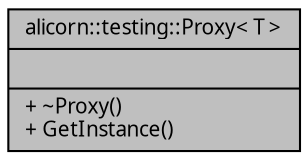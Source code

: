 digraph "alicorn::testing::Proxy&lt; T &gt;"
{
 // INTERACTIVE_SVG=YES
  edge [fontname="Verdana",fontsize="10",labelfontname="Verdana",labelfontsize="10"];
  node [fontname="Verdana",fontsize="10",shape=record];
  Node1 [label="{alicorn::testing::Proxy\< T \>\n||+ ~Proxy()\l+ GetInstance()\l}",height=0.2,width=0.4,color="black", fillcolor="grey75", style="filled", fontcolor="black"];
}

